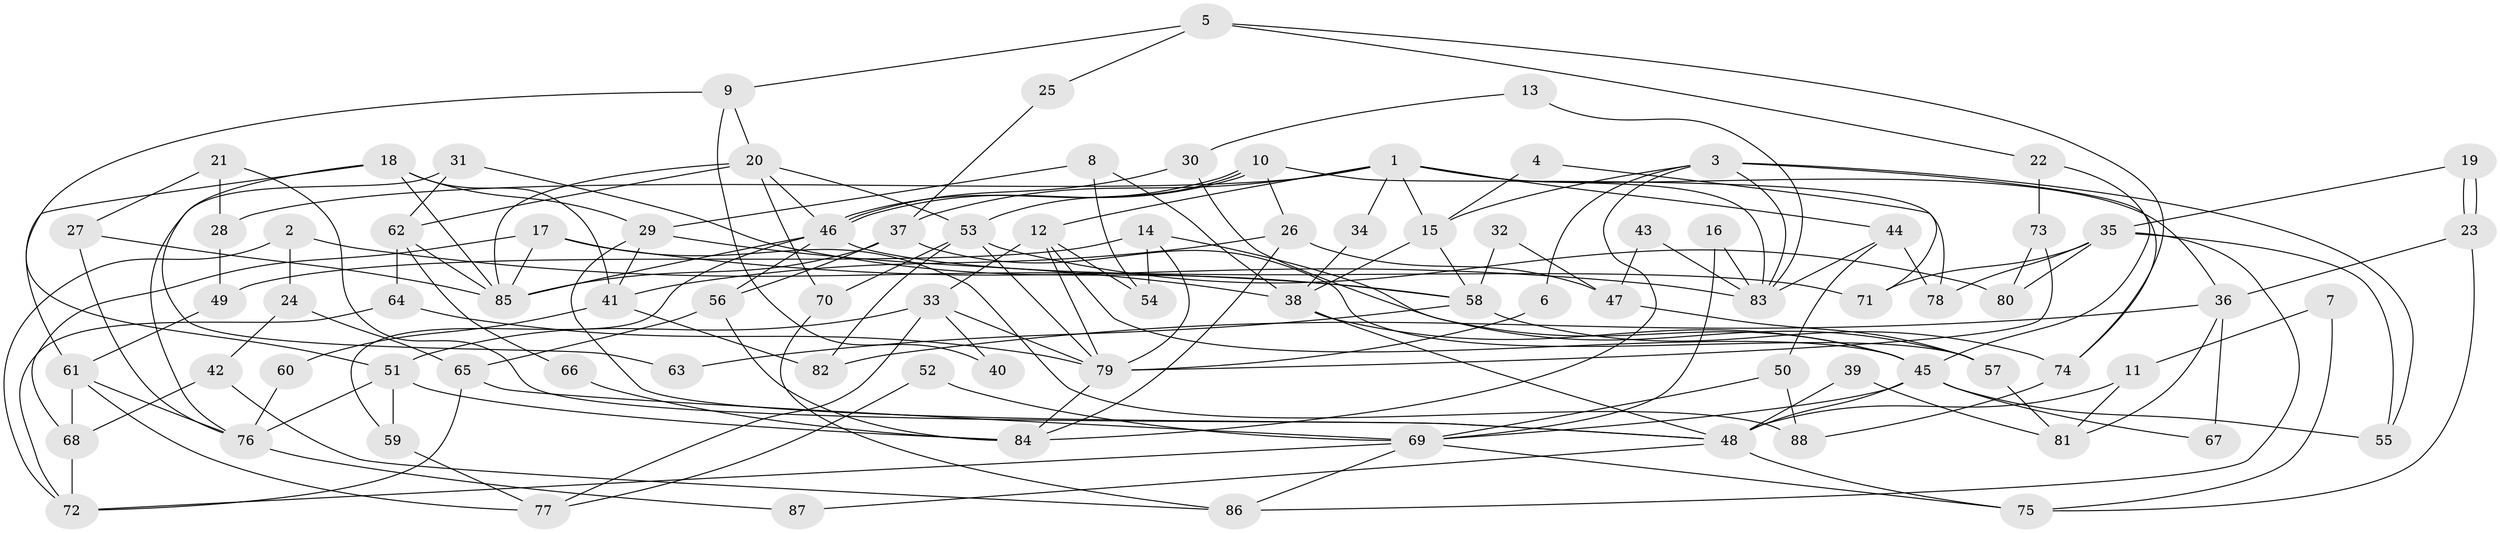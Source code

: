 // Generated by graph-tools (version 1.1) at 2025/02/03/09/25 03:02:02]
// undirected, 88 vertices, 176 edges
graph export_dot {
graph [start="1"]
  node [color=gray90,style=filled];
  1;
  2;
  3;
  4;
  5;
  6;
  7;
  8;
  9;
  10;
  11;
  12;
  13;
  14;
  15;
  16;
  17;
  18;
  19;
  20;
  21;
  22;
  23;
  24;
  25;
  26;
  27;
  28;
  29;
  30;
  31;
  32;
  33;
  34;
  35;
  36;
  37;
  38;
  39;
  40;
  41;
  42;
  43;
  44;
  45;
  46;
  47;
  48;
  49;
  50;
  51;
  52;
  53;
  54;
  55;
  56;
  57;
  58;
  59;
  60;
  61;
  62;
  63;
  64;
  65;
  66;
  67;
  68;
  69;
  70;
  71;
  72;
  73;
  74;
  75;
  76;
  77;
  78;
  79;
  80;
  81;
  82;
  83;
  84;
  85;
  86;
  87;
  88;
  1 -- 44;
  1 -- 15;
  1 -- 12;
  1 -- 28;
  1 -- 34;
  1 -- 36;
  1 -- 37;
  1 -- 83;
  2 -- 72;
  2 -- 58;
  2 -- 24;
  3 -- 55;
  3 -- 83;
  3 -- 6;
  3 -- 15;
  3 -- 74;
  3 -- 84;
  4 -- 15;
  4 -- 71;
  5 -- 74;
  5 -- 9;
  5 -- 22;
  5 -- 25;
  6 -- 79;
  7 -- 75;
  7 -- 11;
  8 -- 38;
  8 -- 29;
  8 -- 54;
  9 -- 51;
  9 -- 20;
  9 -- 40;
  10 -- 46;
  10 -- 46;
  10 -- 26;
  10 -- 53;
  10 -- 78;
  11 -- 48;
  11 -- 81;
  12 -- 79;
  12 -- 33;
  12 -- 45;
  12 -- 54;
  13 -- 83;
  13 -- 30;
  14 -- 54;
  14 -- 49;
  14 -- 57;
  14 -- 79;
  15 -- 38;
  15 -- 58;
  16 -- 69;
  16 -- 83;
  17 -- 85;
  17 -- 68;
  17 -- 83;
  17 -- 88;
  18 -- 85;
  18 -- 29;
  18 -- 41;
  18 -- 61;
  18 -- 63;
  19 -- 35;
  19 -- 23;
  19 -- 23;
  20 -- 46;
  20 -- 85;
  20 -- 53;
  20 -- 62;
  20 -- 70;
  21 -- 48;
  21 -- 27;
  21 -- 28;
  22 -- 45;
  22 -- 73;
  23 -- 75;
  23 -- 36;
  24 -- 65;
  24 -- 42;
  25 -- 37;
  26 -- 41;
  26 -- 84;
  26 -- 47;
  27 -- 76;
  27 -- 85;
  28 -- 49;
  29 -- 48;
  29 -- 41;
  29 -- 38;
  30 -- 46;
  30 -- 45;
  31 -- 76;
  31 -- 58;
  31 -- 62;
  32 -- 58;
  32 -- 47;
  33 -- 79;
  33 -- 40;
  33 -- 51;
  33 -- 77;
  34 -- 38;
  35 -- 86;
  35 -- 80;
  35 -- 55;
  35 -- 71;
  35 -- 78;
  36 -- 67;
  36 -- 81;
  36 -- 82;
  37 -- 56;
  37 -- 57;
  37 -- 85;
  38 -- 45;
  38 -- 48;
  39 -- 48;
  39 -- 81;
  41 -- 82;
  41 -- 60;
  42 -- 68;
  42 -- 86;
  43 -- 47;
  43 -- 83;
  44 -- 83;
  44 -- 78;
  44 -- 50;
  45 -- 69;
  45 -- 48;
  45 -- 55;
  45 -- 67;
  46 -- 85;
  46 -- 56;
  46 -- 59;
  46 -- 71;
  47 -- 57;
  48 -- 75;
  48 -- 87;
  49 -- 61;
  50 -- 69;
  50 -- 88;
  51 -- 84;
  51 -- 59;
  51 -- 76;
  52 -- 77;
  52 -- 69;
  53 -- 70;
  53 -- 79;
  53 -- 80;
  53 -- 82;
  56 -- 84;
  56 -- 65;
  57 -- 81;
  58 -- 74;
  58 -- 63;
  59 -- 77;
  60 -- 76;
  61 -- 77;
  61 -- 68;
  61 -- 76;
  62 -- 64;
  62 -- 66;
  62 -- 85;
  64 -- 79;
  64 -- 72;
  65 -- 69;
  65 -- 72;
  66 -- 84;
  68 -- 72;
  69 -- 86;
  69 -- 72;
  69 -- 75;
  70 -- 86;
  73 -- 79;
  73 -- 80;
  74 -- 88;
  76 -- 87;
  79 -- 84;
}
